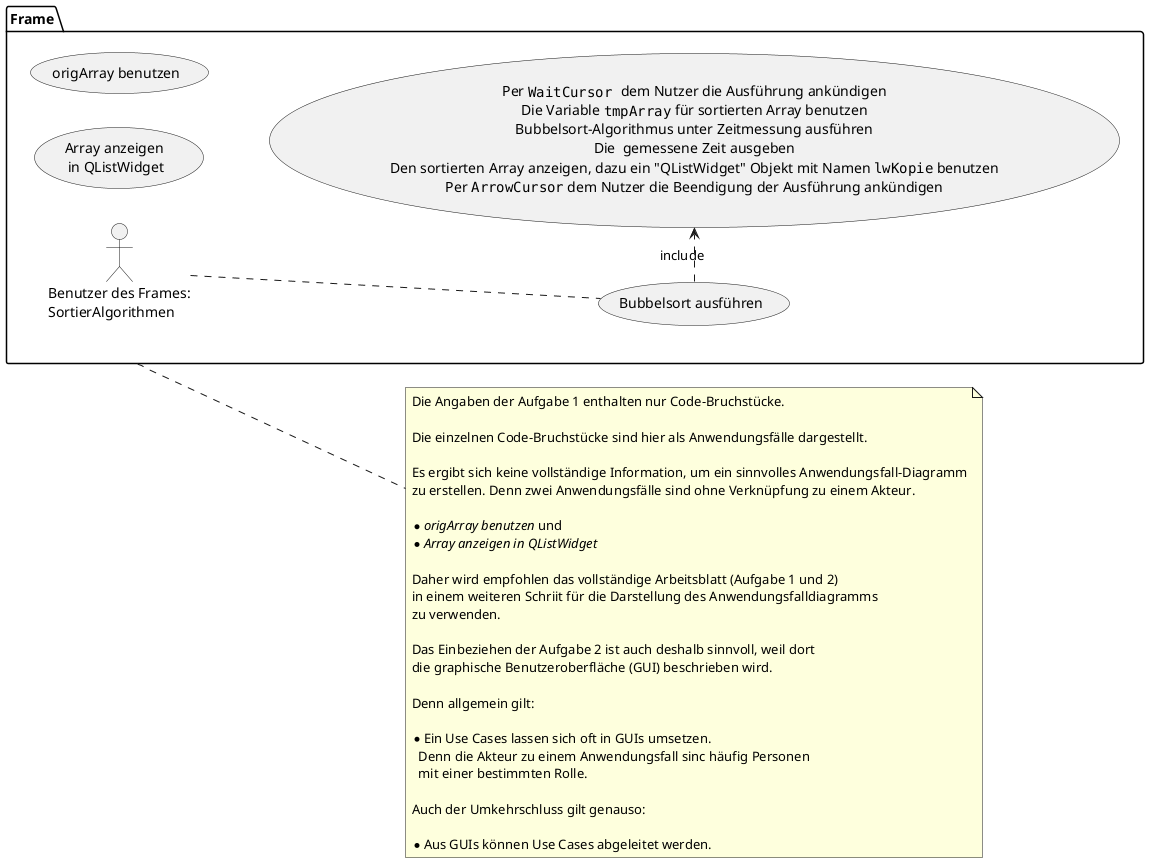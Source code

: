 @startuml
/'
Das Use Case die Diagramm visualisiert die Codebruchstücke
von der Aufgabe 1 zum Thema Sortieralgorithmen

Nach folgend jedes PlantUML Kommando ausführlich kommentiert:

* ein semantischer Kommentar steht vor dem PlantUML Kommando
* eine Erläuterung zur PlantUML Syntax folgt nach dem Kommando
'/
' In der Plant UML Syntax ist ' das Zeichen für eine Kommentarzeile
' und  /' der Start sowie '/ das Ende eines mehrzeiligen Kommentars.

left to right direction
' Das ist in der PlantUML Syntax eine Möglichkeit
' eine Layout zu beeinflussen.

' Die Gui der App wird über den Frame 'FrmMain'
package Frame {
' Das Code Bruchstück zeigt an:
(origArray benutzen)
' Die runden Klammer mit Text stehen in der PlantUML Syntax
' für eine UseCase Blase mit Text

' Das Code Bruchstück zeigt an:
(Array anzeigen \nin QListWidget)

' Das Code Bruchstück zeigt an:
usecase Anwendungsfall_BubbelSort as "
Bubbelsort ausführen
"
' Das ist in der PlantUML Syntax eine Möglichkeit
' eine UseCase Blase per Namen zu referenzieren.


' Das Code Bruchstück zeigt, an:
' Es gibt einen Benutzer,  der etwas clickt.
actor  benutzer as "
Benutzer des Frames:
SortierAlgorithmen
"
' Das ist in der PlantUML Syntax eine Möglichkeit
' eine Strichmännchen für den Akteur zu visualisieren.

' Das Code Bruchstück zeigt, an:
' Vom Akteur wird der Anwendungsfall benutzt.
benutzer .. Anwendungsfall_BubbelSort
' Das ist in der PlantUML Syntax eine Möglichkeit, um eine
' Verbindungsline zwischen Akteur und UseCase zu ziehen.

' Das Code Bruchstück detailiert  den Anwendungsfall.
usecase Anwendungsfall_BubbelSort_im_Detail as "
Per ""WaitCursor ""dem Nutzer die Ausführung ankündigen
Die Variable ""tmpArray"" für sortierten Array benutzen
Bubbelsort-Algorithmus unter Zeitmessung ausführen
Die  gemessene Zeit ausgeben
Den sortierten Array anzeigen, dazu ein "QListWidget" Objekt mit Namen ""lwKopie"" benutzen
Per ""ArrowCursor"" dem Nutzer die Beendigung der Ausführung ankündigen
"
' Die PlantUML Syntax unterstützt einige Textformatierungen.
' z. B wird stellt  ""ArrowCursor"" den Text in der Schriftart
' für Code dar.

' Die Detailierung eines Anwendungsfall wird in Use Case Diagramm
' zu einer include Verknüpfung. Das ist ein Pfeil von Anwendungsfall
' mit Kurzbeschreibung zum Anwendungsfall mit Detailierung.
Anwendungsfall_BubbelSort .> Anwendungsfall_BubbelSort_im_Detail : include

}





note right of Frame
Die Angaben der Aufgabe 1 enthalten nur Code-Bruchstücke.

Die einzelnen Code-Bruchstücke sind hier als Anwendungsfälle dargestellt.

Es ergibt sich keine vollständige Information, um ein sinnvolles Anwendungsfall-Diagramm
zu erstellen. Denn zwei Anwendungsfälle sind ohne Verknüpfung zu einem Akteur.

*  <i>origArray benutzen</i> und
*  <i>Array anzeigen in QListWidget</i>

Daher wird empfohlen das vollständige Arbeitsblatt (Aufgabe 1 und 2)
in einem weiteren Schriit für die Darstellung des Anwendungsfalldiagramms
zu verwenden.

Das Einbeziehen der Aufgabe 2 ist auch deshalb sinnvoll, weil dort
die graphische Benutzeroberfläche (GUI) beschrieben wird.

Denn allgemein gilt:

* Ein Use Cases lassen sich oft in GUIs umsetzen.
  Denn die Akteur zu einem Anwendungsfall sinc häufig Personen
  mit einer bestimmten Rolle.

Auch der Umkehrschluss gilt genauso:

* Aus GUIs können Use Cases abgeleitet werden.
end note
@enduml


$unlinkedUuseCase = "unverknüpfter Anwendungsfall"
note

end note
